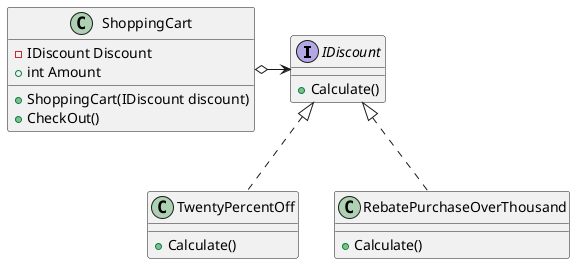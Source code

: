 @startuml Class caption 
interface IDiscount {
    +Calculate()
}

class TwentyPercentOff {
    +Calculate()
}

class RebatePurchaseOverThousand {
    +Calculate()
}

class ShoppingCart {
    -IDiscount Discount
    +int Amount
    +ShoppingCart(IDiscount discount)
    +CheckOut()
}

IDiscount <|.. TwentyPercentOff
IDiscount <|.. RebatePurchaseOverThousand

ShoppingCart o-> IDiscount


@enduml
